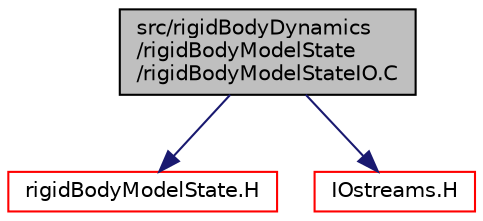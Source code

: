 digraph "src/rigidBodyDynamics/rigidBodyModelState/rigidBodyModelStateIO.C"
{
  bgcolor="transparent";
  edge [fontname="Helvetica",fontsize="10",labelfontname="Helvetica",labelfontsize="10"];
  node [fontname="Helvetica",fontsize="10",shape=record];
  Node0 [label="src/rigidBodyDynamics\l/rigidBodyModelState\l/rigidBodyModelStateIO.C",height=0.2,width=0.4,color="black", fillcolor="grey75", style="filled", fontcolor="black"];
  Node0 -> Node1 [color="midnightblue",fontsize="10",style="solid",fontname="Helvetica"];
  Node1 [label="rigidBodyModelState.H",height=0.2,width=0.4,color="red",URL="$a14783.html"];
  Node0 -> Node159 [color="midnightblue",fontsize="10",style="solid",fontname="Helvetica"];
  Node159 [label="IOstreams.H",height=0.2,width=0.4,color="red",URL="$a09830.html",tooltip="Useful combination of include files which define Sin, Sout and Serr and the use of IO streams general..."];
}
